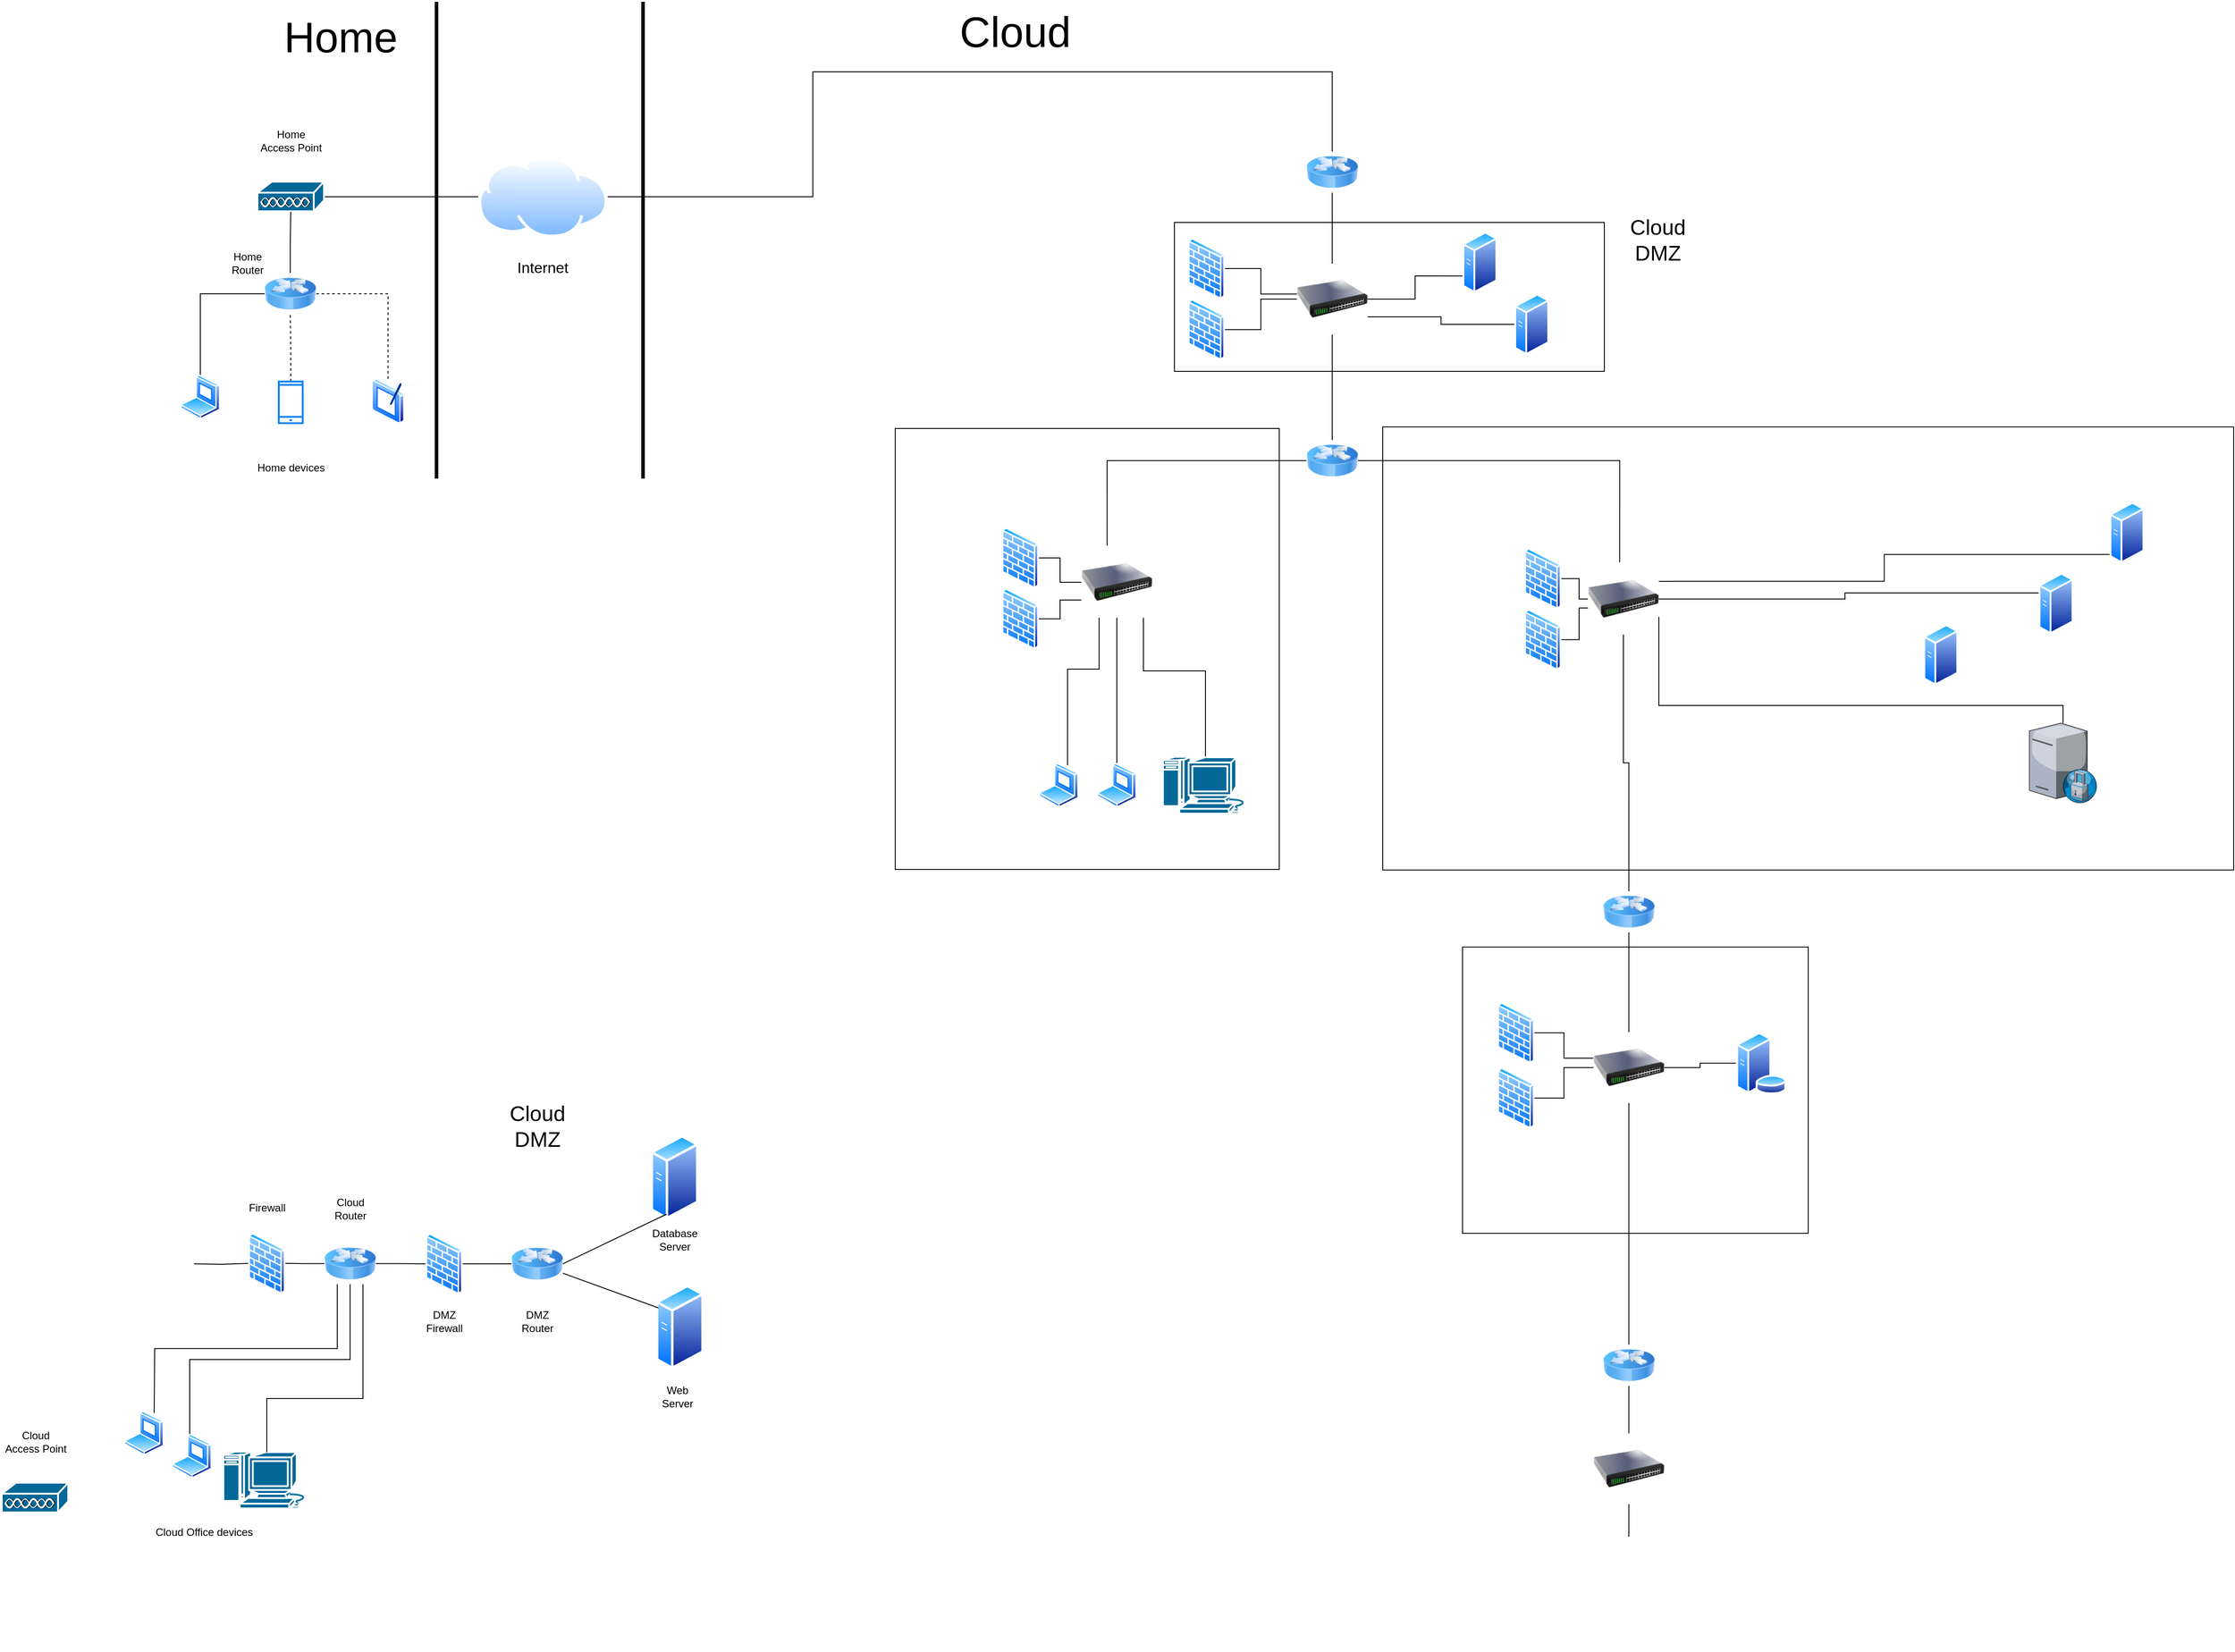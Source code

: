 <mxfile version="14.7.0" type="github">
  <diagram id="mJJ4weVtExKAIo2-QUBP" name="Page-1">
    <mxGraphModel dx="6003" dy="1591" grid="1" gridSize="10" guides="1" tooltips="1" connect="1" arrows="1" fold="1" page="1" pageScale="1" pageWidth="3300" pageHeight="4681" math="0" shadow="0">
      <root>
        <mxCell id="0" />
        <mxCell id="1" parent="0" />
        <mxCell id="Y0TnnzLGjobcWEU3dFfU-1" value="" style="aspect=fixed;perimeter=ellipsePerimeter;html=1;align=center;shadow=0;dashed=0;spacingTop=3;image;image=img/lib/active_directory/generic_server.svg;" vertex="1" parent="1">
          <mxGeometry x="-190" y="1488" width="54" height="96.43" as="geometry" />
        </mxCell>
        <mxCell id="Y0TnnzLGjobcWEU3dFfU-2" value="Web&lt;br&gt;Server" style="text;html=1;align=center;verticalAlign=middle;resizable=0;points=[];autosize=1;strokeColor=none;" vertex="1" parent="1">
          <mxGeometry x="-189" y="1599" width="45" height="32" as="geometry" />
        </mxCell>
        <mxCell id="Y0TnnzLGjobcWEU3dFfU-3" value="" style="aspect=fixed;perimeter=ellipsePerimeter;html=1;align=center;shadow=0;dashed=0;spacingTop=3;image;image=img/lib/active_directory/generic_server.svg;" vertex="1" parent="1">
          <mxGeometry x="-196" y="1319" width="54" height="96.43" as="geometry" />
        </mxCell>
        <mxCell id="Y0TnnzLGjobcWEU3dFfU-4" value="Database&lt;br&gt;Server" style="text;html=1;align=center;verticalAlign=middle;resizable=0;points=[];autosize=1;strokeColor=none;" vertex="1" parent="1">
          <mxGeometry x="-199.5" y="1422" width="61" height="32" as="geometry" />
        </mxCell>
        <mxCell id="Y0TnnzLGjobcWEU3dFfU-5" value="" style="image;html=1;image=img/lib/clip_art/networking/Router_Icon_128x128.png" vertex="1" parent="1">
          <mxGeometry x="-353" y="1425" width="58" height="80" as="geometry" />
        </mxCell>
        <mxCell id="Y0TnnzLGjobcWEU3dFfU-6" value="DMZ&lt;br&gt;Router" style="text;html=1;align=center;verticalAlign=middle;resizable=0;points=[];autosize=1;strokeColor=none;" vertex="1" parent="1">
          <mxGeometry x="-347" y="1514" width="46" height="32" as="geometry" />
        </mxCell>
        <mxCell id="Y0TnnzLGjobcWEU3dFfU-7" value="" style="endArrow=none;html=1;exitX=1;exitY=0.5;exitDx=0;exitDy=0;" edge="1" parent="1" source="Y0TnnzLGjobcWEU3dFfU-5">
          <mxGeometry width="50" height="50" relative="1" as="geometry">
            <mxPoint x="-228" y="1459" as="sourcePoint" />
            <mxPoint x="-178" y="1409" as="targetPoint" />
          </mxGeometry>
        </mxCell>
        <mxCell id="Y0TnnzLGjobcWEU3dFfU-8" value="" style="endArrow=none;html=1;entryX=0;entryY=0.25;entryDx=0;entryDy=0;" edge="1" parent="1" source="Y0TnnzLGjobcWEU3dFfU-5" target="Y0TnnzLGjobcWEU3dFfU-1">
          <mxGeometry width="50" height="50" relative="1" as="geometry">
            <mxPoint x="-285" y="1479" as="sourcePoint" />
            <mxPoint x="-168" y="1419" as="targetPoint" />
          </mxGeometry>
        </mxCell>
        <mxCell id="Y0TnnzLGjobcWEU3dFfU-9" value="" style="aspect=fixed;perimeter=ellipsePerimeter;html=1;align=center;shadow=0;dashed=0;spacingTop=3;image;image=img/lib/active_directory/firewall.svg;" vertex="1" parent="1">
          <mxGeometry x="-450" y="1430.57" width="42" height="68.86" as="geometry" />
        </mxCell>
        <mxCell id="Y0TnnzLGjobcWEU3dFfU-10" value="DMZ&lt;br&gt;Firewall" style="text;html=1;align=center;verticalAlign=middle;resizable=0;points=[];autosize=1;strokeColor=none;" vertex="1" parent="1">
          <mxGeometry x="-454.5" y="1514" width="51" height="32" as="geometry" />
        </mxCell>
        <mxCell id="Y0TnnzLGjobcWEU3dFfU-11" value="" style="endArrow=none;html=1;exitX=1;exitY=0.5;exitDx=0;exitDy=0;" edge="1" parent="1" source="Y0TnnzLGjobcWEU3dFfU-9" target="Y0TnnzLGjobcWEU3dFfU-5">
          <mxGeometry width="50" height="50" relative="1" as="geometry">
            <mxPoint x="-403" y="1495" as="sourcePoint" />
            <mxPoint x="-353" y="1445" as="targetPoint" />
          </mxGeometry>
        </mxCell>
        <mxCell id="Y0TnnzLGjobcWEU3dFfU-12" value="" style="edgeStyle=orthogonalEdgeStyle;rounded=0;orthogonalLoop=1;jettySize=auto;html=1;endArrow=none;endFill=0;" edge="1" parent="1" source="Y0TnnzLGjobcWEU3dFfU-14" target="Y0TnnzLGjobcWEU3dFfU-15">
          <mxGeometry relative="1" as="geometry" />
        </mxCell>
        <mxCell id="Y0TnnzLGjobcWEU3dFfU-13" value="" style="edgeStyle=orthogonalEdgeStyle;rounded=0;orthogonalLoop=1;jettySize=auto;html=1;endArrow=none;endFill=0;" edge="1" parent="1" source="Y0TnnzLGjobcWEU3dFfU-14" target="Y0TnnzLGjobcWEU3dFfU-9">
          <mxGeometry relative="1" as="geometry" />
        </mxCell>
        <mxCell id="Y0TnnzLGjobcWEU3dFfU-14" value="" style="image;html=1;image=img/lib/clip_art/networking/Router_Icon_128x128.png" vertex="1" parent="1">
          <mxGeometry x="-564" y="1441.57" width="58" height="46.43" as="geometry" />
        </mxCell>
        <mxCell id="Y0TnnzLGjobcWEU3dFfU-15" value="" style="aspect=fixed;perimeter=ellipsePerimeter;html=1;align=center;shadow=0;dashed=0;spacingTop=3;image;image=img/lib/active_directory/firewall.svg;" vertex="1" parent="1">
          <mxGeometry x="-650" y="1430.14" width="42" height="68.86" as="geometry" />
        </mxCell>
        <mxCell id="Y0TnnzLGjobcWEU3dFfU-16" value="" style="edgeStyle=orthogonalEdgeStyle;rounded=0;orthogonalLoop=1;jettySize=auto;html=1;endArrow=none;endFill=0;" edge="1" parent="1" target="Y0TnnzLGjobcWEU3dFfU-15">
          <mxGeometry relative="1" as="geometry">
            <mxPoint x="-711" y="1465" as="sourcePoint" />
          </mxGeometry>
        </mxCell>
        <mxCell id="Y0TnnzLGjobcWEU3dFfU-17" value="" style="shape=mxgraph.cisco.misc.access_point;html=1;pointerEvents=1;dashed=0;fillColor=#036897;strokeColor=#ffffff;strokeWidth=2;verticalLabelPosition=bottom;verticalAlign=top;align=center;outlineConnect=0;" vertex="1" parent="1">
          <mxGeometry x="-928" y="1712" width="75" height="34" as="geometry" />
        </mxCell>
        <mxCell id="Y0TnnzLGjobcWEU3dFfU-18" value="" style="aspect=fixed;perimeter=ellipsePerimeter;html=1;align=center;shadow=0;dashed=0;spacingTop=3;image;image=img/lib/active_directory/laptop_client.svg;" vertex="1" parent="1">
          <mxGeometry x="-790" y="1631" width="45" height="50" as="geometry" />
        </mxCell>
        <mxCell id="Y0TnnzLGjobcWEU3dFfU-19" value="" style="edgeStyle=orthogonalEdgeStyle;rounded=0;orthogonalLoop=1;jettySize=auto;html=1;endArrow=none;endFill=0;entryX=0.5;entryY=1;entryDx=0;entryDy=0;" edge="1" parent="1" source="Y0TnnzLGjobcWEU3dFfU-20" target="Y0TnnzLGjobcWEU3dFfU-14">
          <mxGeometry relative="1" as="geometry">
            <Array as="points">
              <mxPoint x="-716" y="1573" />
              <mxPoint x="-535" y="1573" />
            </Array>
          </mxGeometry>
        </mxCell>
        <mxCell id="Y0TnnzLGjobcWEU3dFfU-20" value="" style="aspect=fixed;perimeter=ellipsePerimeter;html=1;align=center;shadow=0;dashed=0;spacingTop=3;image;image=img/lib/active_directory/laptop_client.svg;" vertex="1" parent="1">
          <mxGeometry x="-736" y="1657" width="45" height="50" as="geometry" />
        </mxCell>
        <mxCell id="Y0TnnzLGjobcWEU3dFfU-21" value="" style="shape=mxgraph.cisco.computers_and_peripherals.macintosh;html=1;pointerEvents=1;dashed=0;fillColor=#036897;strokeColor=#ffffff;strokeWidth=2;verticalLabelPosition=bottom;verticalAlign=top;align=center;outlineConnect=0;" vertex="1" parent="1">
          <mxGeometry x="-678.5" y="1677" width="99" height="64" as="geometry" />
        </mxCell>
        <mxCell id="Y0TnnzLGjobcWEU3dFfU-23" value="" style="edgeStyle=orthogonalEdgeStyle;rounded=0;orthogonalLoop=1;jettySize=auto;html=1;endArrow=none;endFill=0;exitX=0;exitY=0.5;exitDx=0;exitDy=0;" edge="1" parent="1" source="Y0TnnzLGjobcWEU3dFfU-24" target="Y0TnnzLGjobcWEU3dFfU-25">
          <mxGeometry relative="1" as="geometry">
            <mxPoint x="-472.5" y="259.985" as="sourcePoint" />
          </mxGeometry>
        </mxCell>
        <mxCell id="Y0TnnzLGjobcWEU3dFfU-52" style="edgeStyle=orthogonalEdgeStyle;rounded=0;orthogonalLoop=1;jettySize=auto;html=1;endArrow=none;endFill=0;" edge="1" parent="1" source="Y0TnnzLGjobcWEU3dFfU-24" target="Y0TnnzLGjobcWEU3dFfU-51">
          <mxGeometry relative="1" as="geometry">
            <Array as="points">
              <mxPoint x="-13" y="120" />
              <mxPoint x="573" y="120" />
            </Array>
          </mxGeometry>
        </mxCell>
        <mxCell id="Y0TnnzLGjobcWEU3dFfU-24" value="" style="aspect=fixed;perimeter=ellipsePerimeter;html=1;align=center;shadow=0;dashed=0;spacingTop=3;image;image=img/lib/active_directory/internet_cloud.svg;" vertex="1" parent="1">
          <mxGeometry x="-390.5" y="215.03" width="145.98" height="91.97" as="geometry" />
        </mxCell>
        <mxCell id="Y0TnnzLGjobcWEU3dFfU-25" value="" style="shape=mxgraph.cisco.misc.access_point;html=1;pointerEvents=1;dashed=0;fillColor=#036897;strokeColor=#ffffff;strokeWidth=2;verticalLabelPosition=bottom;verticalAlign=top;align=center;outlineConnect=0;" vertex="1" parent="1">
          <mxGeometry x="-639.5" y="243.97" width="75" height="34" as="geometry" />
        </mxCell>
        <mxCell id="Y0TnnzLGjobcWEU3dFfU-26" value="" style="edgeStyle=orthogonalEdgeStyle;rounded=0;orthogonalLoop=1;jettySize=auto;html=1;endArrow=none;endFill=0;" edge="1" parent="1" source="Y0TnnzLGjobcWEU3dFfU-27" target="Y0TnnzLGjobcWEU3dFfU-25">
          <mxGeometry relative="1" as="geometry" />
        </mxCell>
        <mxCell id="Y0TnnzLGjobcWEU3dFfU-27" value="" style="image;html=1;image=img/lib/clip_art/networking/Router_Icon_128x128.png" vertex="1" parent="1">
          <mxGeometry x="-631.5" y="346.97" width="58" height="47" as="geometry" />
        </mxCell>
        <mxCell id="Y0TnnzLGjobcWEU3dFfU-28" value="" style="aspect=fixed;perimeter=ellipsePerimeter;html=1;align=center;shadow=0;dashed=0;spacingTop=3;image;image=img/lib/active_directory/laptop_client.svg;" vertex="1" parent="1">
          <mxGeometry x="-726.5" y="461.97" width="45" height="50" as="geometry" />
        </mxCell>
        <mxCell id="Y0TnnzLGjobcWEU3dFfU-29" value="" style="aspect=fixed;perimeter=ellipsePerimeter;html=1;align=center;shadow=0;dashed=0;spacingTop=3;image;image=img/lib/active_directory/tablet_pc.svg;" vertex="1" parent="1">
          <mxGeometry x="-510.5" y="466.47" width="36.5" height="50" as="geometry" />
        </mxCell>
        <mxCell id="Y0TnnzLGjobcWEU3dFfU-30" value="" style="edgeStyle=orthogonalEdgeStyle;rounded=0;orthogonalLoop=1;jettySize=auto;html=1;endArrow=none;endFill=0;dashed=1;" edge="1" parent="1" source="Y0TnnzLGjobcWEU3dFfU-31" target="Y0TnnzLGjobcWEU3dFfU-27">
          <mxGeometry relative="1" as="geometry" />
        </mxCell>
        <mxCell id="Y0TnnzLGjobcWEU3dFfU-31" value="" style="html=1;verticalLabelPosition=bottom;align=center;labelBackgroundColor=#ffffff;verticalAlign=top;strokeWidth=2;strokeColor=#0080F0;shadow=0;dashed=0;shape=mxgraph.ios7.icons.smartphone;" vertex="1" parent="1">
          <mxGeometry x="-615.5" y="469.47" width="27" height="47" as="geometry" />
        </mxCell>
        <mxCell id="Y0TnnzLGjobcWEU3dFfU-32" style="edgeStyle=orthogonalEdgeStyle;rounded=0;orthogonalLoop=1;jettySize=auto;html=1;entryX=0.5;entryY=0.01;entryDx=0;entryDy=0;endArrow=none;endFill=0;entryPerimeter=0;exitX=0.75;exitY=1;exitDx=0;exitDy=0;" edge="1" parent="1" source="Y0TnnzLGjobcWEU3dFfU-14" target="Y0TnnzLGjobcWEU3dFfU-21">
          <mxGeometry relative="1" as="geometry">
            <mxPoint x="-525" y="1498" as="sourcePoint" />
            <mxPoint x="-525" y="1683" as="targetPoint" />
            <Array as="points">
              <mxPoint x="-520" y="1617" />
              <mxPoint x="-629" y="1617" />
            </Array>
          </mxGeometry>
        </mxCell>
        <mxCell id="Y0TnnzLGjobcWEU3dFfU-33" style="edgeStyle=orthogonalEdgeStyle;rounded=0;orthogonalLoop=1;jettySize=auto;html=1;entryX=0.75;entryY=0;entryDx=0;entryDy=0;endArrow=none;endFill=0;exitX=0.25;exitY=1;exitDx=0;exitDy=0;" edge="1" parent="1" source="Y0TnnzLGjobcWEU3dFfU-14">
          <mxGeometry relative="1" as="geometry">
            <mxPoint x="-510.5" y="1498" as="sourcePoint" />
            <mxPoint x="-756.047" y="1633.313" as="targetPoint" />
          </mxGeometry>
        </mxCell>
        <mxCell id="Y0TnnzLGjobcWEU3dFfU-34" value="" style="edgeStyle=orthogonalEdgeStyle;rounded=0;orthogonalLoop=1;jettySize=auto;html=1;endArrow=none;endFill=0;entryX=1;entryY=0.5;entryDx=0;entryDy=0;exitX=0.5;exitY=0;exitDx=0;exitDy=0;dashed=1;" edge="1" parent="1" source="Y0TnnzLGjobcWEU3dFfU-29" target="Y0TnnzLGjobcWEU3dFfU-27">
          <mxGeometry relative="1" as="geometry">
            <mxPoint x="-593" y="482.97" as="sourcePoint" />
            <mxPoint x="-592.5" y="403.97" as="targetPoint" />
          </mxGeometry>
        </mxCell>
        <mxCell id="Y0TnnzLGjobcWEU3dFfU-35" value="" style="edgeStyle=orthogonalEdgeStyle;rounded=0;orthogonalLoop=1;jettySize=auto;html=1;endArrow=none;endFill=0;entryX=0;entryY=0.5;entryDx=0;entryDy=0;exitX=0.5;exitY=0;exitDx=0;exitDy=0;" edge="1" parent="1" source="Y0TnnzLGjobcWEU3dFfU-28" target="Y0TnnzLGjobcWEU3dFfU-27">
          <mxGeometry relative="1" as="geometry">
            <mxPoint x="-467.25" y="477.97" as="sourcePoint" />
            <mxPoint x="-563.5" y="380.47" as="targetPoint" />
          </mxGeometry>
        </mxCell>
        <mxCell id="Y0TnnzLGjobcWEU3dFfU-36" value="Firewall" style="text;html=1;align=center;verticalAlign=middle;resizable=0;points=[];autosize=1;strokeColor=none;" vertex="1" parent="1">
          <mxGeometry x="-654.5" y="1393" width="51" height="18" as="geometry" />
        </mxCell>
        <mxCell id="Y0TnnzLGjobcWEU3dFfU-37" value="Cloud&lt;br&gt;Router" style="text;html=1;align=center;verticalAlign=middle;resizable=0;points=[];autosize=1;strokeColor=none;" vertex="1" parent="1">
          <mxGeometry x="-558" y="1387.03" width="46" height="32" as="geometry" />
        </mxCell>
        <mxCell id="Y0TnnzLGjobcWEU3dFfU-38" value="Cloud&lt;br&gt;Access Point" style="text;html=1;align=center;verticalAlign=middle;resizable=0;points=[];autosize=1;strokeColor=none;" vertex="1" parent="1">
          <mxGeometry x="-930" y="1650" width="79" height="32" as="geometry" />
        </mxCell>
        <mxCell id="Y0TnnzLGjobcWEU3dFfU-39" value="Internet" style="text;html=1;align=center;verticalAlign=middle;resizable=0;points=[];autosize=1;strokeColor=none;fontSize=17;" vertex="1" parent="1">
          <mxGeometry x="-351.51" y="330.47" width="68" height="24" as="geometry" />
        </mxCell>
        <mxCell id="Y0TnnzLGjobcWEU3dFfU-40" value="Home&lt;br&gt;Access Point" style="text;html=1;align=center;verticalAlign=middle;resizable=0;points=[];autosize=1;strokeColor=none;" vertex="1" parent="1">
          <mxGeometry x="-641.5" y="182" width="79" height="32" as="geometry" />
        </mxCell>
        <mxCell id="Y0TnnzLGjobcWEU3dFfU-41" value="Home&lt;br&gt;Router" style="text;html=1;align=center;verticalAlign=middle;resizable=0;points=[];autosize=1;strokeColor=none;" vertex="1" parent="1">
          <mxGeometry x="-674.5" y="320" width="46" height="32" as="geometry" />
        </mxCell>
        <mxCell id="Y0TnnzLGjobcWEU3dFfU-42" value="Home devices" style="text;html=1;align=center;verticalAlign=middle;resizable=0;points=[];autosize=1;strokeColor=none;" vertex="1" parent="1">
          <mxGeometry x="-645.5" y="557.97" width="86" height="18" as="geometry" />
        </mxCell>
        <mxCell id="Y0TnnzLGjobcWEU3dFfU-43" value="Cloud Office devices" style="text;html=1;align=center;verticalAlign=middle;resizable=0;points=[];autosize=1;strokeColor=none;" vertex="1" parent="1">
          <mxGeometry x="-760" y="1759" width="120" height="18" as="geometry" />
        </mxCell>
        <mxCell id="Y0TnnzLGjobcWEU3dFfU-44" value="" style="line;strokeWidth=4;direction=south;html=1;perimeter=backbonePerimeter;points=[];outlineConnect=0;" vertex="1" parent="1">
          <mxGeometry x="-209.5" y="41" width="10" height="538" as="geometry" />
        </mxCell>
        <mxCell id="Y0TnnzLGjobcWEU3dFfU-45" value="" style="line;strokeWidth=4;direction=south;html=1;perimeter=backbonePerimeter;points=[];outlineConnect=0;" vertex="1" parent="1">
          <mxGeometry x="-442.5" y="41" width="10" height="538" as="geometry" />
        </mxCell>
        <mxCell id="Y0TnnzLGjobcWEU3dFfU-46" value="&lt;font style=&quot;font-size: 48px&quot;&gt;Home&lt;/font&gt;" style="text;html=1;align=center;verticalAlign=middle;resizable=0;points=[];autosize=1;strokeColor=none;" vertex="1" parent="1">
          <mxGeometry x="-615.5" y="66" width="138" height="30" as="geometry" />
        </mxCell>
        <mxCell id="Y0TnnzLGjobcWEU3dFfU-47" value="&lt;font style=&quot;font-size: 48px&quot;&gt;Cloud&lt;/font&gt;" style="text;html=1;align=center;verticalAlign=middle;resizable=0;points=[];autosize=1;strokeColor=none;" vertex="1" parent="1">
          <mxGeometry x="147" y="60" width="135" height="30" as="geometry" />
        </mxCell>
        <mxCell id="Y0TnnzLGjobcWEU3dFfU-48" value="" style="rounded=0;whiteSpace=wrap;html=1;fillColor=none;" vertex="1" parent="1">
          <mxGeometry x="395" y="290" width="485" height="168" as="geometry" />
        </mxCell>
        <mxCell id="Y0TnnzLGjobcWEU3dFfU-49" value="&lt;font style=&quot;font-size: 24px&quot;&gt;Cloud&lt;br&gt;DMZ&lt;br&gt;&lt;/font&gt;" style="text;html=1;align=center;verticalAlign=middle;resizable=0;points=[];autosize=1;strokeColor=none;" vertex="1" parent="1">
          <mxGeometry x="-360.5" y="1290" width="73" height="40" as="geometry" />
        </mxCell>
        <mxCell id="Y0TnnzLGjobcWEU3dFfU-62" style="edgeStyle=orthogonalEdgeStyle;rounded=0;orthogonalLoop=1;jettySize=auto;html=1;endArrow=none;endFill=0;" edge="1" parent="1" source="Y0TnnzLGjobcWEU3dFfU-51" target="Y0TnnzLGjobcWEU3dFfU-53">
          <mxGeometry relative="1" as="geometry" />
        </mxCell>
        <mxCell id="Y0TnnzLGjobcWEU3dFfU-51" value="" style="image;html=1;image=img/lib/clip_art/networking/Router_Icon_128x128.png" vertex="1" parent="1">
          <mxGeometry x="544" y="210" width="58" height="46.43" as="geometry" />
        </mxCell>
        <mxCell id="Y0TnnzLGjobcWEU3dFfU-59" style="edgeStyle=orthogonalEdgeStyle;rounded=0;orthogonalLoop=1;jettySize=auto;html=1;entryX=0;entryY=0.75;entryDx=0;entryDy=0;endArrow=none;endFill=0;" edge="1" parent="1" source="Y0TnnzLGjobcWEU3dFfU-53" target="Y0TnnzLGjobcWEU3dFfU-58">
          <mxGeometry relative="1" as="geometry" />
        </mxCell>
        <mxCell id="Y0TnnzLGjobcWEU3dFfU-64" style="edgeStyle=orthogonalEdgeStyle;rounded=0;orthogonalLoop=1;jettySize=auto;html=1;entryX=0.5;entryY=0;entryDx=0;entryDy=0;endArrow=none;endFill=0;" edge="1" parent="1" source="Y0TnnzLGjobcWEU3dFfU-53" target="Y0TnnzLGjobcWEU3dFfU-63">
          <mxGeometry relative="1" as="geometry" />
        </mxCell>
        <mxCell id="Y0TnnzLGjobcWEU3dFfU-112" style="edgeStyle=orthogonalEdgeStyle;rounded=0;orthogonalLoop=1;jettySize=auto;html=1;exitX=1;exitY=0.75;exitDx=0;exitDy=0;entryX=0;entryY=0.5;entryDx=0;entryDy=0;endArrow=none;endFill=0;" edge="1" parent="1" source="Y0TnnzLGjobcWEU3dFfU-53" target="Y0TnnzLGjobcWEU3dFfU-60">
          <mxGeometry relative="1" as="geometry" />
        </mxCell>
        <mxCell id="Y0TnnzLGjobcWEU3dFfU-53" value="" style="image;html=1;image=img/lib/clip_art/networking/Switch_128x128.png" vertex="1" parent="1">
          <mxGeometry x="533" y="336.47" width="80" height="80" as="geometry" />
        </mxCell>
        <mxCell id="Y0TnnzLGjobcWEU3dFfU-55" style="edgeStyle=orthogonalEdgeStyle;rounded=0;orthogonalLoop=1;jettySize=auto;html=1;entryX=0.004;entryY=0.429;entryDx=0;entryDy=0;entryPerimeter=0;endArrow=none;endFill=0;" edge="1" parent="1" source="Y0TnnzLGjobcWEU3dFfU-54" target="Y0TnnzLGjobcWEU3dFfU-53">
          <mxGeometry relative="1" as="geometry" />
        </mxCell>
        <mxCell id="Y0TnnzLGjobcWEU3dFfU-54" value="" style="aspect=fixed;perimeter=ellipsePerimeter;html=1;align=center;shadow=0;dashed=0;spacingTop=3;image;image=img/lib/active_directory/firewall.svg;" vertex="1" parent="1">
          <mxGeometry x="410" y="307.57" width="42" height="68.86" as="geometry" />
        </mxCell>
        <mxCell id="Y0TnnzLGjobcWEU3dFfU-57" style="edgeStyle=orthogonalEdgeStyle;rounded=0;orthogonalLoop=1;jettySize=auto;html=1;endArrow=none;endFill=0;" edge="1" parent="1" source="Y0TnnzLGjobcWEU3dFfU-56" target="Y0TnnzLGjobcWEU3dFfU-53">
          <mxGeometry relative="1" as="geometry" />
        </mxCell>
        <mxCell id="Y0TnnzLGjobcWEU3dFfU-56" value="" style="aspect=fixed;perimeter=ellipsePerimeter;html=1;align=center;shadow=0;dashed=0;spacingTop=3;image;image=img/lib/active_directory/firewall.svg;" vertex="1" parent="1">
          <mxGeometry x="410" y="376.43" width="42" height="68.86" as="geometry" />
        </mxCell>
        <mxCell id="Y0TnnzLGjobcWEU3dFfU-58" value="" style="aspect=fixed;perimeter=ellipsePerimeter;html=1;align=center;shadow=0;dashed=0;spacingTop=3;image;image=img/lib/active_directory/generic_server.svg;" vertex="1" parent="1">
          <mxGeometry x="720" y="300" width="39.18" height="69.97" as="geometry" />
        </mxCell>
        <mxCell id="Y0TnnzLGjobcWEU3dFfU-60" value="" style="aspect=fixed;perimeter=ellipsePerimeter;html=1;align=center;shadow=0;dashed=0;spacingTop=3;image;image=img/lib/active_directory/generic_server.svg;" vertex="1" parent="1">
          <mxGeometry x="778.5" y="369.97" width="39.18" height="69.97" as="geometry" />
        </mxCell>
        <mxCell id="Y0TnnzLGjobcWEU3dFfU-65" style="edgeStyle=orthogonalEdgeStyle;rounded=0;orthogonalLoop=1;jettySize=auto;html=1;endArrow=none;endFill=0;entryX=0.363;entryY=-0.018;entryDx=0;entryDy=0;entryPerimeter=0;exitX=0;exitY=0.5;exitDx=0;exitDy=0;" edge="1" parent="1" source="Y0TnnzLGjobcWEU3dFfU-63" target="Y0TnnzLGjobcWEU3dFfU-67">
          <mxGeometry relative="1" as="geometry">
            <mxPoint x="320" y="676" as="targetPoint" />
            <mxPoint x="504" y="604.714" as="sourcePoint" />
          </mxGeometry>
        </mxCell>
        <mxCell id="Y0TnnzLGjobcWEU3dFfU-66" style="edgeStyle=orthogonalEdgeStyle;rounded=0;orthogonalLoop=1;jettySize=auto;html=1;endArrow=none;endFill=0;entryX=0.447;entryY=-0.018;entryDx=0;entryDy=0;entryPerimeter=0;" edge="1" parent="1" source="Y0TnnzLGjobcWEU3dFfU-63" target="Y0TnnzLGjobcWEU3dFfU-68">
          <mxGeometry relative="1" as="geometry">
            <mxPoint x="810" y="560" as="targetPoint" />
          </mxGeometry>
        </mxCell>
        <mxCell id="Y0TnnzLGjobcWEU3dFfU-63" value="" style="image;html=1;image=img/lib/clip_art/networking/Router_Icon_128x128.png" vertex="1" parent="1">
          <mxGeometry x="544" y="535.54" width="58" height="46.43" as="geometry" />
        </mxCell>
        <mxCell id="Y0TnnzLGjobcWEU3dFfU-76" style="edgeStyle=orthogonalEdgeStyle;rounded=0;orthogonalLoop=1;jettySize=auto;html=1;entryX=0.75;entryY=0;entryDx=0;entryDy=0;endArrow=none;endFill=0;" edge="1" parent="1" source="Y0TnnzLGjobcWEU3dFfU-67" target="Y0TnnzLGjobcWEU3dFfU-73">
          <mxGeometry relative="1" as="geometry">
            <Array as="points">
              <mxPoint x="310" y="794" />
              <mxPoint x="274" y="794" />
            </Array>
          </mxGeometry>
        </mxCell>
        <mxCell id="Y0TnnzLGjobcWEU3dFfU-77" style="edgeStyle=orthogonalEdgeStyle;rounded=0;orthogonalLoop=1;jettySize=auto;html=1;entryX=0.5;entryY=0;entryDx=0;entryDy=0;endArrow=none;endFill=0;" edge="1" parent="1" source="Y0TnnzLGjobcWEU3dFfU-67" target="Y0TnnzLGjobcWEU3dFfU-74">
          <mxGeometry relative="1" as="geometry" />
        </mxCell>
        <mxCell id="Y0TnnzLGjobcWEU3dFfU-78" style="edgeStyle=orthogonalEdgeStyle;rounded=0;orthogonalLoop=1;jettySize=auto;html=1;endArrow=none;endFill=0;" edge="1" parent="1" source="Y0TnnzLGjobcWEU3dFfU-67" target="Y0TnnzLGjobcWEU3dFfU-75">
          <mxGeometry relative="1" as="geometry">
            <Array as="points">
              <mxPoint x="360" y="796" />
              <mxPoint x="430" y="796" />
            </Array>
          </mxGeometry>
        </mxCell>
        <mxCell id="Y0TnnzLGjobcWEU3dFfU-67" value="" style="image;html=1;image=img/lib/clip_art/networking/Switch_128x128.png" vertex="1" parent="1">
          <mxGeometry x="290" y="656" width="80" height="80" as="geometry" />
        </mxCell>
        <mxCell id="Y0TnnzLGjobcWEU3dFfU-88" style="edgeStyle=orthogonalEdgeStyle;rounded=0;orthogonalLoop=1;jettySize=auto;html=1;endArrow=none;endFill=0;" edge="1" parent="1" source="Y0TnnzLGjobcWEU3dFfU-68" target="Y0TnnzLGjobcWEU3dFfU-85">
          <mxGeometry relative="1" as="geometry">
            <Array as="points">
              <mxPoint x="1151.5" y="714.94" />
              <mxPoint x="1151.5" y="707.94" />
            </Array>
          </mxGeometry>
        </mxCell>
        <mxCell id="Y0TnnzLGjobcWEU3dFfU-92" style="edgeStyle=orthogonalEdgeStyle;rounded=0;orthogonalLoop=1;jettySize=auto;html=1;entryX=0.5;entryY=0;entryDx=0;entryDy=0;endArrow=none;endFill=0;" edge="1" parent="1" source="Y0TnnzLGjobcWEU3dFfU-68" target="Y0TnnzLGjobcWEU3dFfU-91">
          <mxGeometry relative="1" as="geometry">
            <mxPoint x="908" y="944.94" as="targetPoint" />
          </mxGeometry>
        </mxCell>
        <mxCell id="Y0TnnzLGjobcWEU3dFfU-110" style="edgeStyle=orthogonalEdgeStyle;rounded=0;orthogonalLoop=1;jettySize=auto;html=1;exitX=1;exitY=0.75;exitDx=0;exitDy=0;endArrow=none;endFill=0;" edge="1" parent="1" source="Y0TnnzLGjobcWEU3dFfU-68" target="Y0TnnzLGjobcWEU3dFfU-106">
          <mxGeometry relative="1" as="geometry">
            <Array as="points">
              <mxPoint x="941.5" y="834.94" />
              <mxPoint x="1397.5" y="834.94" />
            </Array>
          </mxGeometry>
        </mxCell>
        <mxCell id="Y0TnnzLGjobcWEU3dFfU-113" style="edgeStyle=orthogonalEdgeStyle;rounded=0;orthogonalLoop=1;jettySize=auto;html=1;exitX=1;exitY=0.25;exitDx=0;exitDy=0;entryX=0;entryY=1;entryDx=0;entryDy=0;endArrow=none;endFill=0;" edge="1" parent="1" source="Y0TnnzLGjobcWEU3dFfU-68" target="Y0TnnzLGjobcWEU3dFfU-84">
          <mxGeometry relative="1" as="geometry">
            <mxPoint x="1241.498" y="630.002" as="targetPoint" />
          </mxGeometry>
        </mxCell>
        <mxCell id="Y0TnnzLGjobcWEU3dFfU-68" value="" style="image;html=1;image=img/lib/clip_art/networking/Switch_128x128.png" vertex="1" parent="1">
          <mxGeometry x="861.5" y="674.94" width="80" height="80" as="geometry" />
        </mxCell>
        <mxCell id="Y0TnnzLGjobcWEU3dFfU-71" style="edgeStyle=orthogonalEdgeStyle;rounded=0;orthogonalLoop=1;jettySize=auto;html=1;endArrow=none;endFill=0;" edge="1" parent="1" source="Y0TnnzLGjobcWEU3dFfU-69" target="Y0TnnzLGjobcWEU3dFfU-67">
          <mxGeometry relative="1" as="geometry" />
        </mxCell>
        <mxCell id="Y0TnnzLGjobcWEU3dFfU-69" value="" style="aspect=fixed;perimeter=ellipsePerimeter;html=1;align=center;shadow=0;dashed=0;spacingTop=3;image;image=img/lib/active_directory/firewall.svg;" vertex="1" parent="1">
          <mxGeometry x="200" y="633.97" width="42" height="68.86" as="geometry" />
        </mxCell>
        <mxCell id="Y0TnnzLGjobcWEU3dFfU-72" style="edgeStyle=orthogonalEdgeStyle;rounded=0;orthogonalLoop=1;jettySize=auto;html=1;entryX=0;entryY=0.75;entryDx=0;entryDy=0;endArrow=none;endFill=0;" edge="1" parent="1" source="Y0TnnzLGjobcWEU3dFfU-70" target="Y0TnnzLGjobcWEU3dFfU-67">
          <mxGeometry relative="1" as="geometry" />
        </mxCell>
        <mxCell id="Y0TnnzLGjobcWEU3dFfU-70" value="" style="aspect=fixed;perimeter=ellipsePerimeter;html=1;align=center;shadow=0;dashed=0;spacingTop=3;image;image=img/lib/active_directory/firewall.svg;" vertex="1" parent="1">
          <mxGeometry x="200" y="702.83" width="42" height="68.86" as="geometry" />
        </mxCell>
        <mxCell id="Y0TnnzLGjobcWEU3dFfU-73" value="" style="aspect=fixed;perimeter=ellipsePerimeter;html=1;align=center;shadow=0;dashed=0;spacingTop=3;image;image=img/lib/active_directory/laptop_client.svg;" vertex="1" parent="1">
          <mxGeometry x="242" y="900.02" width="45" height="50" as="geometry" />
        </mxCell>
        <mxCell id="Y0TnnzLGjobcWEU3dFfU-74" value="" style="aspect=fixed;perimeter=ellipsePerimeter;html=1;align=center;shadow=0;dashed=0;spacingTop=3;image;image=img/lib/active_directory/laptop_client.svg;" vertex="1" parent="1">
          <mxGeometry x="307.5" y="900.02" width="45" height="50" as="geometry" />
        </mxCell>
        <mxCell id="Y0TnnzLGjobcWEU3dFfU-75" value="" style="shape=mxgraph.cisco.computers_and_peripherals.macintosh;html=1;pointerEvents=1;dashed=0;fillColor=#036897;strokeColor=#ffffff;strokeWidth=2;verticalLabelPosition=bottom;verticalAlign=top;align=center;outlineConnect=0;" vertex="1" parent="1">
          <mxGeometry x="381.5" y="893.02" width="99" height="64" as="geometry" />
        </mxCell>
        <mxCell id="Y0TnnzLGjobcWEU3dFfU-81" style="edgeStyle=orthogonalEdgeStyle;rounded=0;orthogonalLoop=1;jettySize=auto;html=1;endArrow=none;endFill=0;" edge="1" parent="1" source="Y0TnnzLGjobcWEU3dFfU-79" target="Y0TnnzLGjobcWEU3dFfU-68">
          <mxGeometry relative="1" as="geometry" />
        </mxCell>
        <mxCell id="Y0TnnzLGjobcWEU3dFfU-79" value="" style="aspect=fixed;perimeter=ellipsePerimeter;html=1;align=center;shadow=0;dashed=0;spacingTop=3;image;image=img/lib/active_directory/firewall.svg;" vertex="1" parent="1">
          <mxGeometry x="789.5" y="657.41" width="42" height="68.86" as="geometry" />
        </mxCell>
        <mxCell id="Y0TnnzLGjobcWEU3dFfU-82" style="edgeStyle=orthogonalEdgeStyle;rounded=0;orthogonalLoop=1;jettySize=auto;html=1;endArrow=none;endFill=0;" edge="1" parent="1" source="Y0TnnzLGjobcWEU3dFfU-80" target="Y0TnnzLGjobcWEU3dFfU-68">
          <mxGeometry relative="1" as="geometry">
            <Array as="points">
              <mxPoint x="851.5" y="760.94" />
              <mxPoint x="851.5" y="724.94" />
            </Array>
          </mxGeometry>
        </mxCell>
        <mxCell id="Y0TnnzLGjobcWEU3dFfU-80" value="" style="aspect=fixed;perimeter=ellipsePerimeter;html=1;align=center;shadow=0;dashed=0;spacingTop=3;image;image=img/lib/active_directory/firewall.svg;" vertex="1" parent="1">
          <mxGeometry x="789.5" y="726.27" width="42" height="68.86" as="geometry" />
        </mxCell>
        <mxCell id="Y0TnnzLGjobcWEU3dFfU-83" value="" style="aspect=fixed;perimeter=ellipsePerimeter;html=1;align=center;shadow=0;dashed=0;spacingTop=3;image;image=img/lib/active_directory/generic_server.svg;" vertex="1" parent="1">
          <mxGeometry x="1240" y="742.92" width="39.18" height="69.97" as="geometry" />
        </mxCell>
        <mxCell id="Y0TnnzLGjobcWEU3dFfU-84" value="" style="aspect=fixed;perimeter=ellipsePerimeter;html=1;align=center;shadow=0;dashed=0;spacingTop=3;image;image=img/lib/active_directory/generic_server.svg;" vertex="1" parent="1">
          <mxGeometry x="1450" y="604.97" width="39.18" height="69.97" as="geometry" />
        </mxCell>
        <mxCell id="Y0TnnzLGjobcWEU3dFfU-85" value="" style="aspect=fixed;perimeter=ellipsePerimeter;html=1;align=center;shadow=0;dashed=0;spacingTop=3;image;image=img/lib/active_directory/generic_server.svg;" vertex="1" parent="1">
          <mxGeometry x="1370" y="684.97" width="39.18" height="69.97" as="geometry" />
        </mxCell>
        <mxCell id="Y0TnnzLGjobcWEU3dFfU-98" style="edgeStyle=orthogonalEdgeStyle;rounded=0;orthogonalLoop=1;jettySize=auto;html=1;endArrow=none;endFill=0;exitX=0.5;exitY=1;exitDx=0;exitDy=0;" edge="1" parent="1" source="Y0TnnzLGjobcWEU3dFfU-91" target="Y0TnnzLGjobcWEU3dFfU-93">
          <mxGeometry relative="1" as="geometry">
            <mxPoint x="907.75" y="1180.0" as="sourcePoint" />
          </mxGeometry>
        </mxCell>
        <mxCell id="Y0TnnzLGjobcWEU3dFfU-91" value="" style="image;html=1;image=img/lib/clip_art/networking/Router_Icon_128x128.png" vertex="1" parent="1">
          <mxGeometry x="878.68" y="1044.57" width="58" height="46.43" as="geometry" />
        </mxCell>
        <mxCell id="Y0TnnzLGjobcWEU3dFfU-103" style="edgeStyle=orthogonalEdgeStyle;rounded=0;orthogonalLoop=1;jettySize=auto;html=1;entryX=0.5;entryY=0;entryDx=0;entryDy=0;endArrow=none;endFill=0;" edge="1" parent="1" source="Y0TnnzLGjobcWEU3dFfU-93" target="Y0TnnzLGjobcWEU3dFfU-102">
          <mxGeometry relative="1" as="geometry" />
        </mxCell>
        <mxCell id="Y0TnnzLGjobcWEU3dFfU-93" value="" style="image;html=1;image=img/lib/clip_art/networking/Switch_128x128.png" vertex="1" parent="1">
          <mxGeometry x="867.68" y="1203.57" width="80" height="80" as="geometry" />
        </mxCell>
        <mxCell id="Y0TnnzLGjobcWEU3dFfU-96" style="edgeStyle=orthogonalEdgeStyle;rounded=0;orthogonalLoop=1;jettySize=auto;html=1;entryX=-0.001;entryY=0.368;entryDx=0;entryDy=0;entryPerimeter=0;endArrow=none;endFill=0;exitX=1;exitY=0.5;exitDx=0;exitDy=0;" edge="1" parent="1" source="Y0TnnzLGjobcWEU3dFfU-94" target="Y0TnnzLGjobcWEU3dFfU-93">
          <mxGeometry relative="1" as="geometry">
            <mxPoint x="801.18" y="1209.25" as="sourcePoint" />
          </mxGeometry>
        </mxCell>
        <mxCell id="Y0TnnzLGjobcWEU3dFfU-94" value="" style="aspect=fixed;perimeter=ellipsePerimeter;html=1;align=center;shadow=0;dashed=0;spacingTop=3;image;image=img/lib/active_directory/firewall.svg;" vertex="1" parent="1">
          <mxGeometry x="759.18" y="1170.0" width="42" height="68.86" as="geometry" />
        </mxCell>
        <mxCell id="Y0TnnzLGjobcWEU3dFfU-97" style="edgeStyle=orthogonalEdgeStyle;rounded=0;orthogonalLoop=1;jettySize=auto;html=1;endArrow=none;endFill=0;" edge="1" parent="1" source="Y0TnnzLGjobcWEU3dFfU-95" target="Y0TnnzLGjobcWEU3dFfU-93">
          <mxGeometry relative="1" as="geometry" />
        </mxCell>
        <mxCell id="Y0TnnzLGjobcWEU3dFfU-95" value="" style="aspect=fixed;perimeter=ellipsePerimeter;html=1;align=center;shadow=0;dashed=0;spacingTop=3;image;image=img/lib/active_directory/firewall.svg;" vertex="1" parent="1">
          <mxGeometry x="759.18" y="1243.57" width="42" height="68.86" as="geometry" />
        </mxCell>
        <mxCell id="Y0TnnzLGjobcWEU3dFfU-101" style="edgeStyle=orthogonalEdgeStyle;rounded=0;orthogonalLoop=1;jettySize=auto;html=1;endArrow=none;endFill=0;" edge="1" parent="1" source="Y0TnnzLGjobcWEU3dFfU-100" target="Y0TnnzLGjobcWEU3dFfU-93">
          <mxGeometry relative="1" as="geometry" />
        </mxCell>
        <mxCell id="Y0TnnzLGjobcWEU3dFfU-100" value="" style="aspect=fixed;perimeter=ellipsePerimeter;html=1;align=center;shadow=0;dashed=0;spacingTop=3;image;image=img/lib/active_directory/database_server.svg;" vertex="1" parent="1">
          <mxGeometry x="1028.36" y="1203.57" width="57.42" height="70.02" as="geometry" />
        </mxCell>
        <mxCell id="Y0TnnzLGjobcWEU3dFfU-105" style="edgeStyle=orthogonalEdgeStyle;rounded=0;orthogonalLoop=1;jettySize=auto;html=1;entryX=0.5;entryY=0;entryDx=0;entryDy=0;endArrow=none;endFill=0;" edge="1" parent="1" source="Y0TnnzLGjobcWEU3dFfU-102" target="Y0TnnzLGjobcWEU3dFfU-104">
          <mxGeometry relative="1" as="geometry" />
        </mxCell>
        <mxCell id="Y0TnnzLGjobcWEU3dFfU-102" value="" style="image;html=1;image=img/lib/clip_art/networking/Router_Icon_128x128.png" vertex="1" parent="1">
          <mxGeometry x="878.68" y="1556.28" width="58" height="46.43" as="geometry" />
        </mxCell>
        <mxCell id="Y0TnnzLGjobcWEU3dFfU-109" style="edgeStyle=orthogonalEdgeStyle;rounded=0;orthogonalLoop=1;jettySize=auto;html=1;entryX=0.463;entryY=-0.006;entryDx=0;entryDy=0;entryPerimeter=0;endArrow=none;endFill=0;" edge="1" parent="1" source="Y0TnnzLGjobcWEU3dFfU-104" target="Y0TnnzLGjobcWEU3dFfU-108">
          <mxGeometry relative="1" as="geometry" />
        </mxCell>
        <mxCell id="Y0TnnzLGjobcWEU3dFfU-104" value="" style="image;html=1;image=img/lib/clip_art/networking/Switch_128x128.png" vertex="1" parent="1">
          <mxGeometry x="867.68" y="1656.28" width="80" height="80" as="geometry" />
        </mxCell>
        <mxCell id="Y0TnnzLGjobcWEU3dFfU-106" value="" style="verticalLabelPosition=bottom;aspect=fixed;html=1;verticalAlign=top;strokeColor=none;align=center;outlineConnect=0;shape=mxgraph.citrix.proxy_server;" vertex="1" parent="1">
          <mxGeometry x="1359.5" y="854.94" width="76.5" height="90" as="geometry" />
        </mxCell>
        <mxCell id="Y0TnnzLGjobcWEU3dFfU-108" value="" style="shape=image;html=1;verticalAlign=top;verticalLabelPosition=bottom;labelBackgroundColor=#ffffff;imageAspect=0;aspect=fixed;image=https://cdn0.iconfinder.com/data/icons/infographic-element-8/512/41_Layer-128.png" vertex="1" parent="1">
          <mxGeometry x="848.36" y="1773.71" width="128" height="128" as="geometry" />
        </mxCell>
        <mxCell id="Y0TnnzLGjobcWEU3dFfU-115" value="&lt;font style=&quot;font-size: 24px&quot;&gt;Cloud&lt;br&gt;DMZ&lt;br&gt;&lt;/font&gt;" style="text;html=1;align=center;verticalAlign=middle;resizable=0;points=[];autosize=1;strokeColor=none;" vertex="1" parent="1">
          <mxGeometry x="903.36" y="290" width="73" height="40" as="geometry" />
        </mxCell>
        <mxCell id="Y0TnnzLGjobcWEU3dFfU-116" value="" style="rounded=0;whiteSpace=wrap;html=1;fillColor=none;" vertex="1" parent="1">
          <mxGeometry x="80" y="522.47" width="433.25" height="497.53" as="geometry" />
        </mxCell>
        <mxCell id="Y0TnnzLGjobcWEU3dFfU-118" value="" style="rounded=0;whiteSpace=wrap;html=1;fillColor=none;" vertex="1" parent="1">
          <mxGeometry x="630" y="520.7" width="960" height="500" as="geometry" />
        </mxCell>
        <mxCell id="Y0TnnzLGjobcWEU3dFfU-119" value="" style="rounded=0;whiteSpace=wrap;html=1;fillColor=none;" vertex="1" parent="1">
          <mxGeometry x="720" y="1107.6" width="390" height="322.97" as="geometry" />
        </mxCell>
      </root>
    </mxGraphModel>
  </diagram>
</mxfile>
